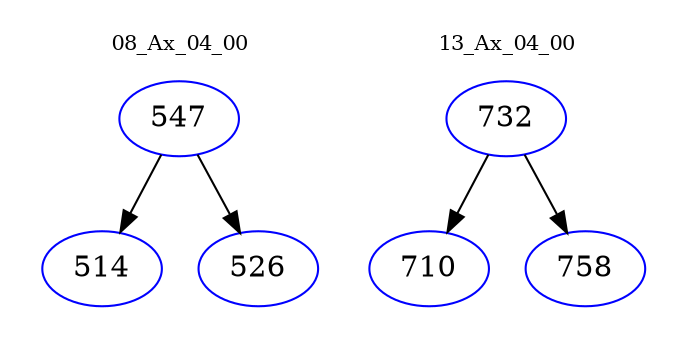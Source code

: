 digraph{
subgraph cluster_0 {
color = white
label = "08_Ax_04_00";
fontsize=10;
T0_547 [label="547", color="blue"]
T0_547 -> T0_514 [color="black"]
T0_514 [label="514", color="blue"]
T0_547 -> T0_526 [color="black"]
T0_526 [label="526", color="blue"]
}
subgraph cluster_1 {
color = white
label = "13_Ax_04_00";
fontsize=10;
T1_732 [label="732", color="blue"]
T1_732 -> T1_710 [color="black"]
T1_710 [label="710", color="blue"]
T1_732 -> T1_758 [color="black"]
T1_758 [label="758", color="blue"]
}
}
